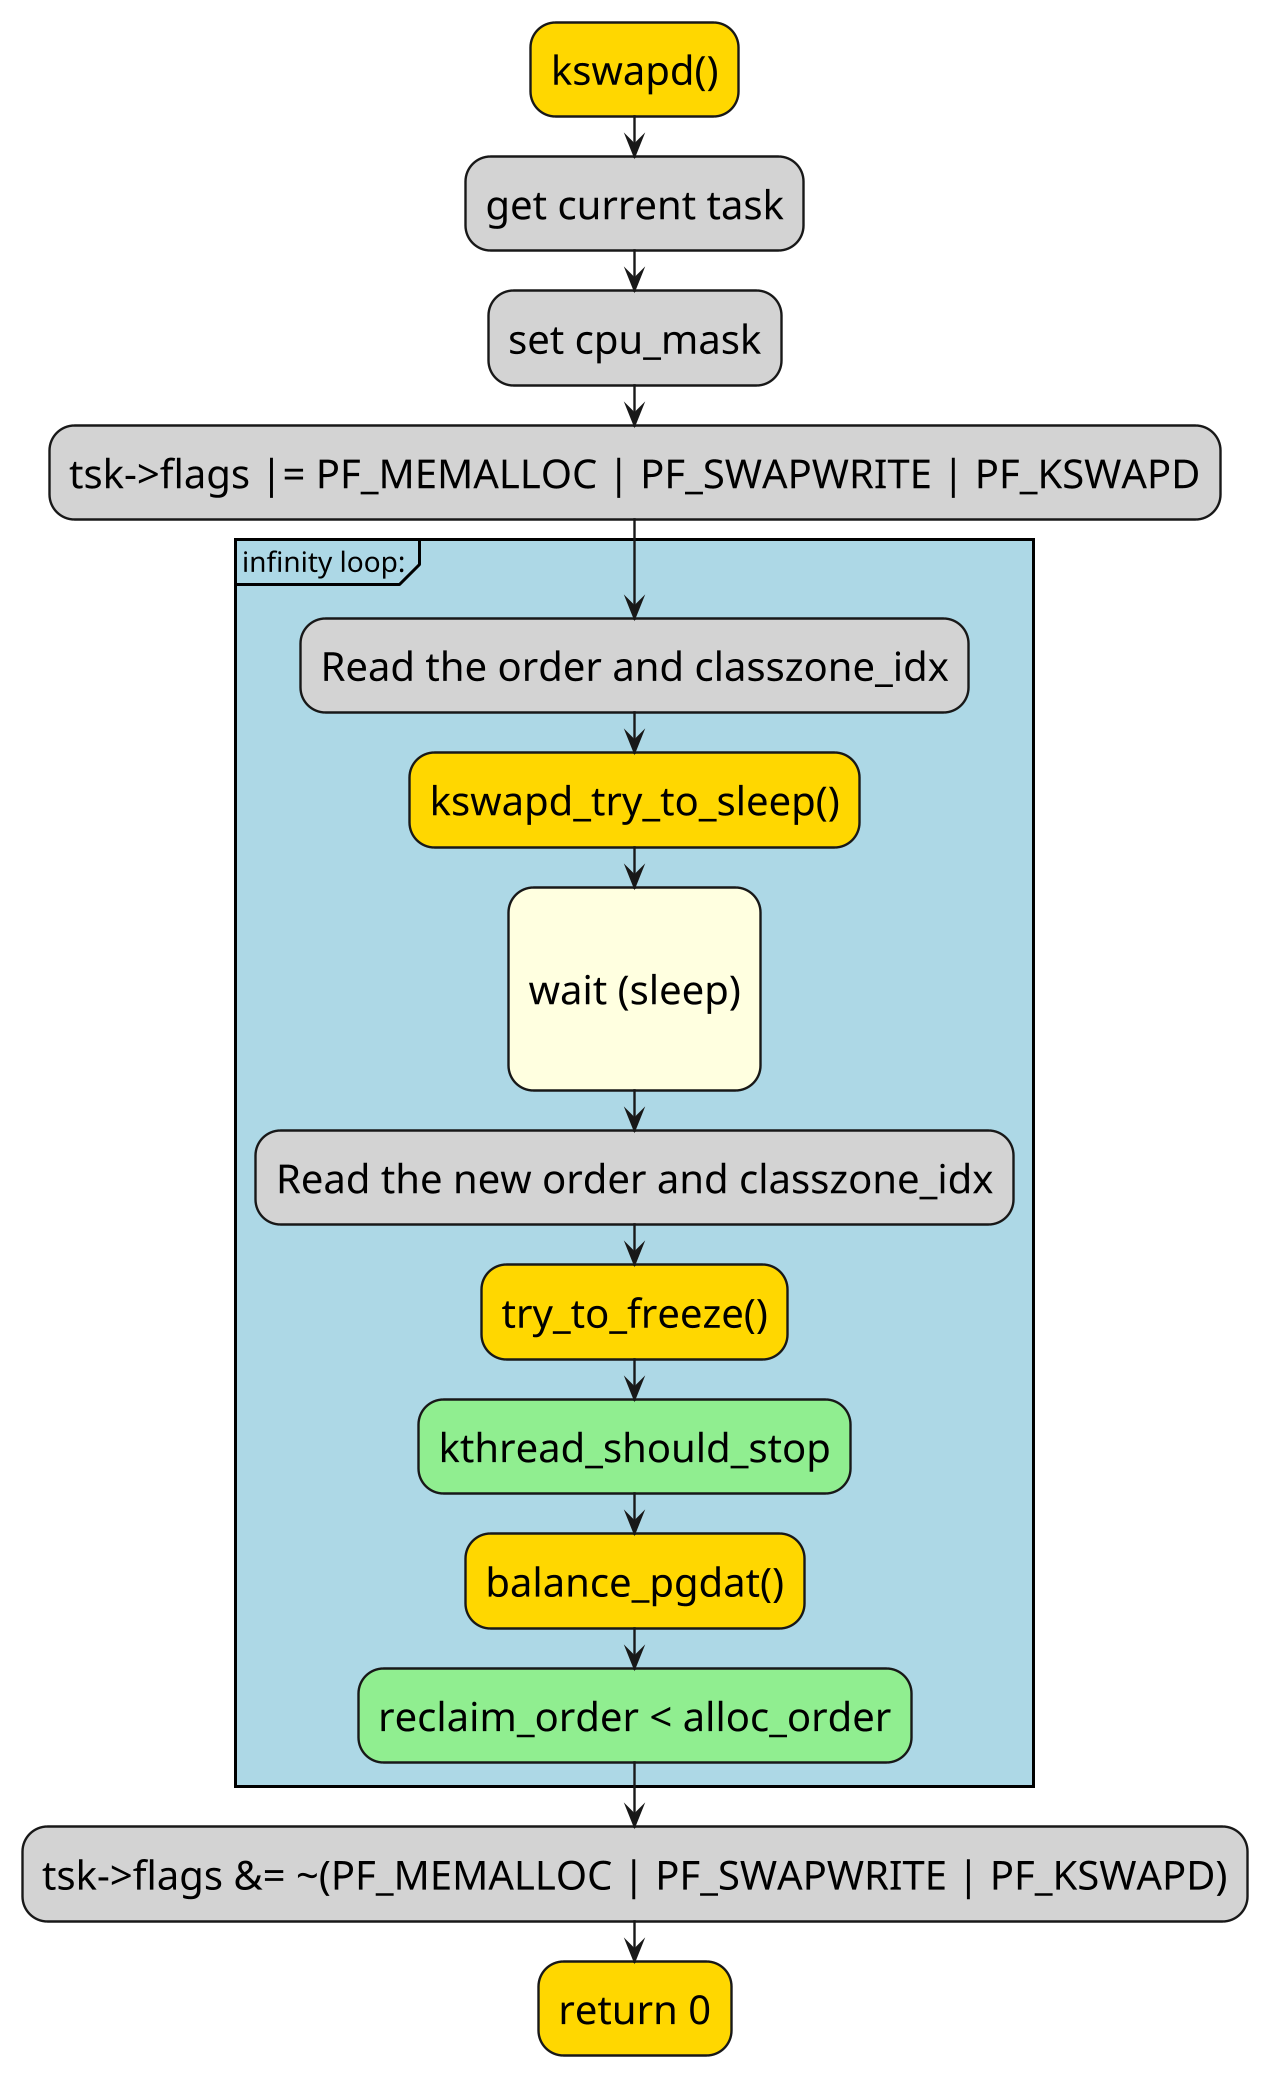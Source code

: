 @startuml

skinparam ComponentStyle rectangle
hide stereotype
scale 2/1

skinparam Activity {
    FontSize 20
    FontColor black
    RoundCorner 10
    BorderThickness 1.2
    BackgroundColor transparent
    BorderThickness<<text>> 0
    BackgroundColor<<text>> transparent
    FontColor<<box>> transparent
}

skinparam ActivityFontColor<<hide>> transparent
skinparam ActivityBorderThickness<<hide>> 0

skinparam Note {
    FontSize 16
    FontColor black
    RoundCorner 10
    BorderThickness 0
    BackgroundColor transparent
    BorderThickness<<text>> 0
    BackgroundColor<<text>> transparent
    FontColor<<box>> transparent
}


skinparam Arrow {
    FontSize 16
    FontColor black
    RoundCorner 10
    BorderThickness 1.2
    BackgroundColor transparent
    BorderThickness<<text>> 0
    BackgroundColor<<text>> transparent
    FontColor<<box>> transparent
}

' start here
#Gold:kswapd();
#LightGrey:get current task;
#LightGrey:set cpu_mask;
#LightGrey:tsk->flags |= PF_MEMALLOC | PF_SWAPWRITE | PF_KSWAPD;
group #LightBlue "infinity loop:" {
	#LightGrey:Read the order and classzone_idx;
	#Gold:kswapd_try_to_sleep();
	#LightYellow:\nwait (sleep)\n;
	#LightGrey:Read the new order and classzone_idx;
	#Gold:try_to_freeze();
	#LightGreen:kthread_should_stop;
	#Gold:balance_pgdat();
	#LightGreen:reclaim_order < alloc_order;
}
#LightGrey:tsk->flags &= ~(PF_MEMALLOC | PF_SWAPWRITE | PF_KSWAPD);
#Gold:return 0;

@enduml

